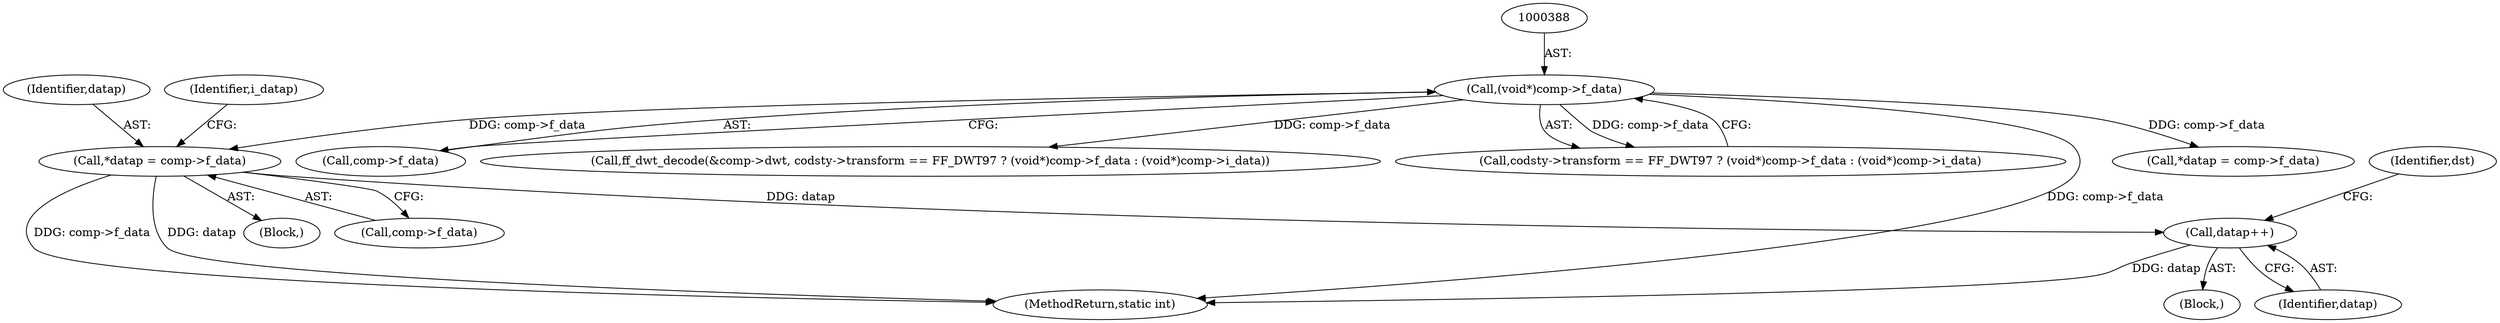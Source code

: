 digraph "0_FFmpeg_fe448cd28d674c3eff3072552eae366d0b659ce9@pointer" {
"1000802" [label="(Call,*datap = comp->f_data)"];
"1000387" [label="(Call,(void*)comp->f_data)"];
"1001026" [label="(Call,datap++)"];
"1000492" [label="(Call,*datap = comp->f_data)"];
"1000389" [label="(Call,comp->f_data)"];
"1000995" [label="(Block,)"];
"1000784" [label="(Block,)"];
"1001026" [label="(Call,datap++)"];
"1001027" [label="(Identifier,datap)"];
"1000803" [label="(Identifier,datap)"];
"1000802" [label="(Call,*datap = comp->f_data)"];
"1000376" [label="(Call,ff_dwt_decode(&comp->dwt, codsty->transform == FF_DWT97 ? (void*)comp->f_data : (void*)comp->i_data))"];
"1001029" [label="(Identifier,dst)"];
"1000804" [label="(Call,comp->f_data)"];
"1000387" [label="(Call,(void*)comp->f_data)"];
"1000381" [label="(Call,codsty->transform == FF_DWT97 ? (void*)comp->f_data : (void*)comp->i_data)"];
"1001090" [label="(MethodReturn,static int)"];
"1000809" [label="(Identifier,i_datap)"];
"1000802" -> "1000784"  [label="AST: "];
"1000802" -> "1000804"  [label="CFG: "];
"1000803" -> "1000802"  [label="AST: "];
"1000804" -> "1000802"  [label="AST: "];
"1000809" -> "1000802"  [label="CFG: "];
"1000802" -> "1001090"  [label="DDG: datap"];
"1000802" -> "1001090"  [label="DDG: comp->f_data"];
"1000387" -> "1000802"  [label="DDG: comp->f_data"];
"1000802" -> "1001026"  [label="DDG: datap"];
"1000387" -> "1000381"  [label="AST: "];
"1000387" -> "1000389"  [label="CFG: "];
"1000388" -> "1000387"  [label="AST: "];
"1000389" -> "1000387"  [label="AST: "];
"1000381" -> "1000387"  [label="CFG: "];
"1000387" -> "1001090"  [label="DDG: comp->f_data"];
"1000387" -> "1000376"  [label="DDG: comp->f_data"];
"1000387" -> "1000381"  [label="DDG: comp->f_data"];
"1000387" -> "1000492"  [label="DDG: comp->f_data"];
"1001026" -> "1000995"  [label="AST: "];
"1001026" -> "1001027"  [label="CFG: "];
"1001027" -> "1001026"  [label="AST: "];
"1001029" -> "1001026"  [label="CFG: "];
"1001026" -> "1001090"  [label="DDG: datap"];
}
